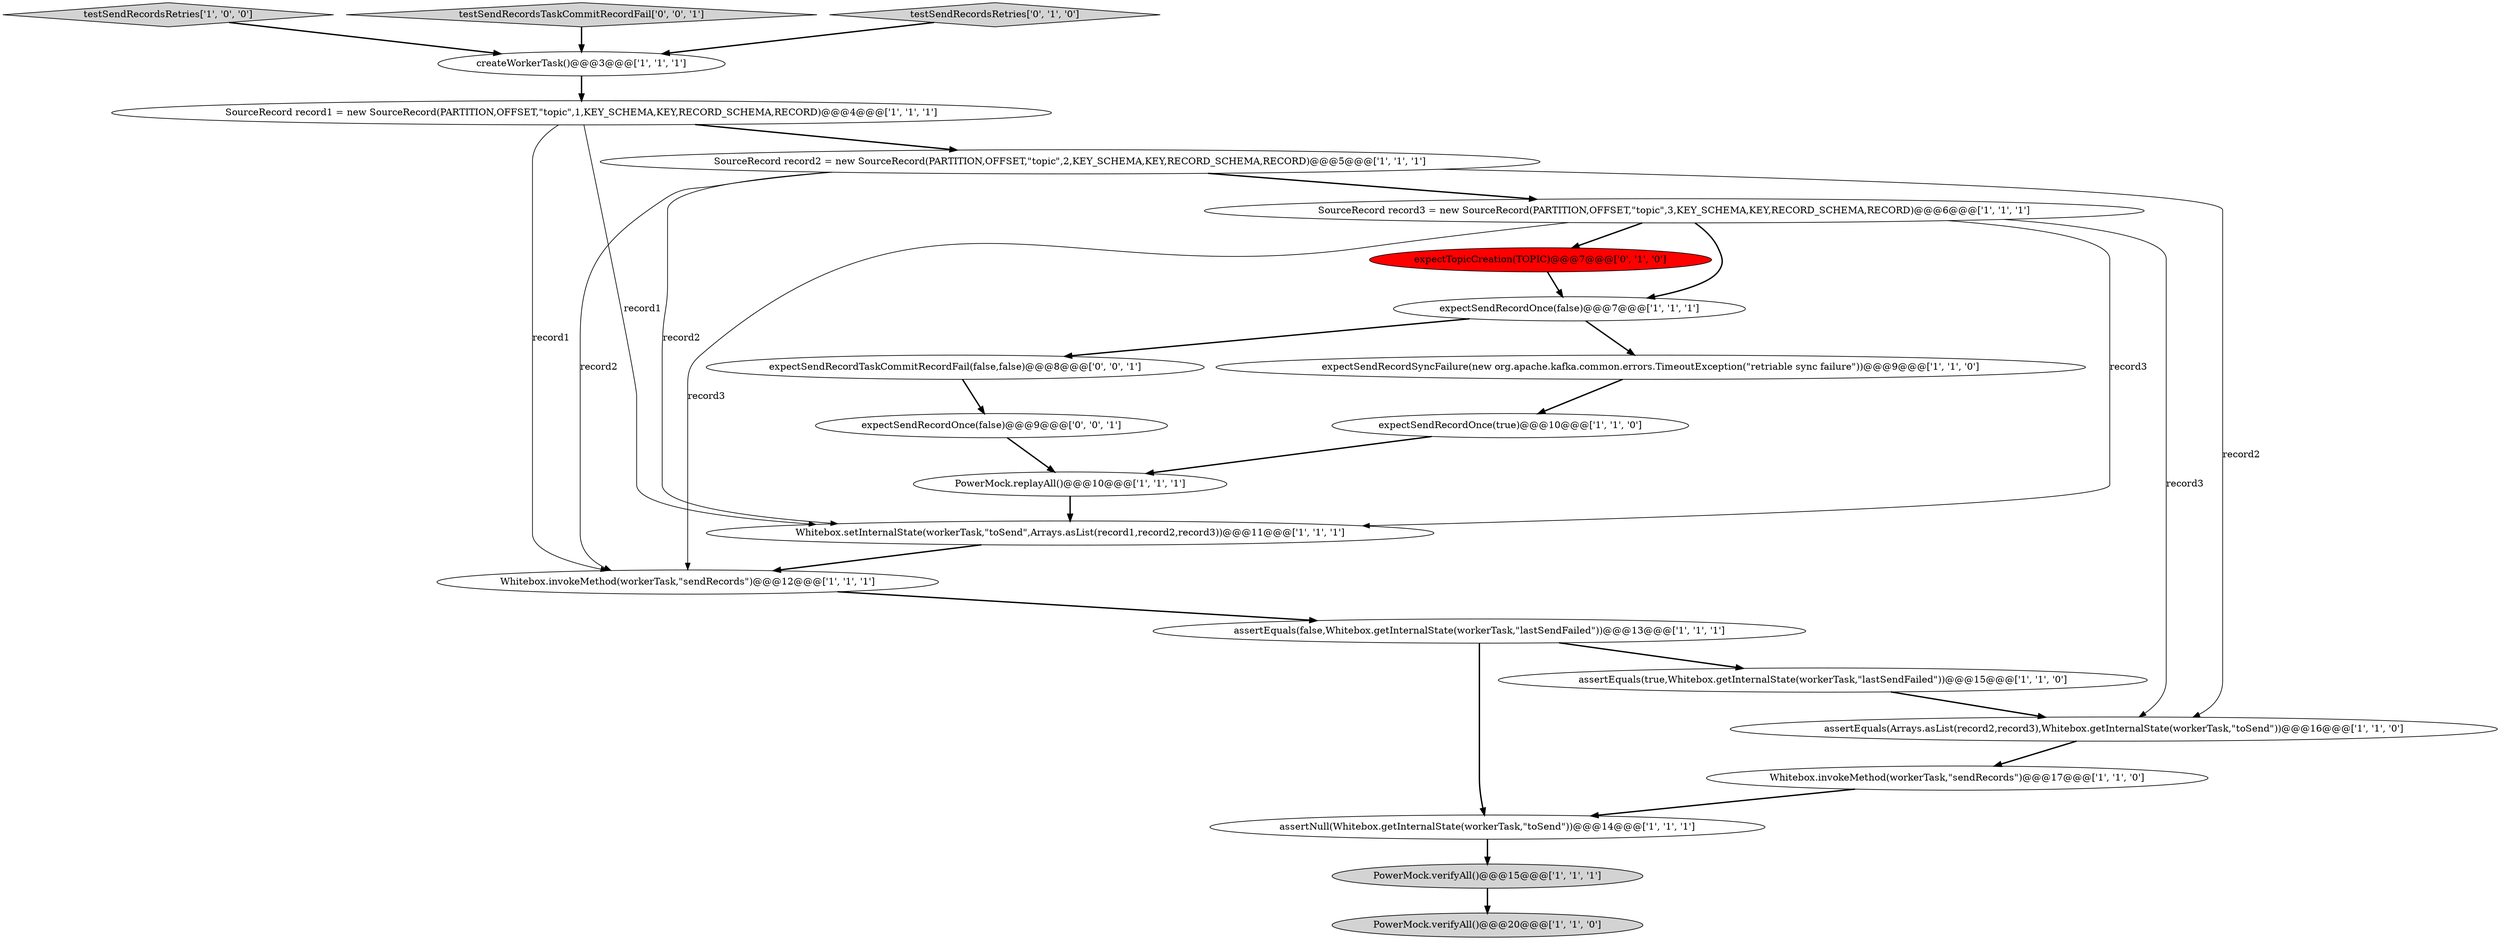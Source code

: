 digraph {
15 [style = filled, label = "SourceRecord record1 = new SourceRecord(PARTITION,OFFSET,\"topic\",1,KEY_SCHEMA,KEY,RECORD_SCHEMA,RECORD)@@@4@@@['1', '1', '1']", fillcolor = white, shape = ellipse image = "AAA0AAABBB1BBB"];
2 [style = filled, label = "PowerMock.replayAll()@@@10@@@['1', '1', '1']", fillcolor = white, shape = ellipse image = "AAA0AAABBB1BBB"];
6 [style = filled, label = "expectSendRecordOnce(true)@@@10@@@['1', '1', '0']", fillcolor = white, shape = ellipse image = "AAA0AAABBB1BBB"];
13 [style = filled, label = "PowerMock.verifyAll()@@@15@@@['1', '1', '1']", fillcolor = lightgray, shape = ellipse image = "AAA0AAABBB1BBB"];
7 [style = filled, label = "Whitebox.invokeMethod(workerTask,\"sendRecords\")@@@12@@@['1', '1', '1']", fillcolor = white, shape = ellipse image = "AAA0AAABBB1BBB"];
17 [style = filled, label = "PowerMock.verifyAll()@@@20@@@['1', '1', '0']", fillcolor = lightgray, shape = ellipse image = "AAA0AAABBB1BBB"];
22 [style = filled, label = "expectSendRecordOnce(false)@@@9@@@['0', '0', '1']", fillcolor = white, shape = ellipse image = "AAA0AAABBB3BBB"];
5 [style = filled, label = "assertEquals(Arrays.asList(record2,record3),Whitebox.getInternalState(workerTask,\"toSend\"))@@@16@@@['1', '1', '0']", fillcolor = white, shape = ellipse image = "AAA0AAABBB1BBB"];
21 [style = filled, label = "expectSendRecordTaskCommitRecordFail(false,false)@@@8@@@['0', '0', '1']", fillcolor = white, shape = ellipse image = "AAA0AAABBB3BBB"];
18 [style = filled, label = "expectTopicCreation(TOPIC)@@@7@@@['0', '1', '0']", fillcolor = red, shape = ellipse image = "AAA1AAABBB2BBB"];
14 [style = filled, label = "expectSendRecordSyncFailure(new org.apache.kafka.common.errors.TimeoutException(\"retriable sync failure\"))@@@9@@@['1', '1', '0']", fillcolor = white, shape = ellipse image = "AAA0AAABBB1BBB"];
1 [style = filled, label = "testSendRecordsRetries['1', '0', '0']", fillcolor = lightgray, shape = diamond image = "AAA0AAABBB1BBB"];
9 [style = filled, label = "SourceRecord record2 = new SourceRecord(PARTITION,OFFSET,\"topic\",2,KEY_SCHEMA,KEY,RECORD_SCHEMA,RECORD)@@@5@@@['1', '1', '1']", fillcolor = white, shape = ellipse image = "AAA0AAABBB1BBB"];
4 [style = filled, label = "assertEquals(true,Whitebox.getInternalState(workerTask,\"lastSendFailed\"))@@@15@@@['1', '1', '0']", fillcolor = white, shape = ellipse image = "AAA0AAABBB1BBB"];
8 [style = filled, label = "assertNull(Whitebox.getInternalState(workerTask,\"toSend\"))@@@14@@@['1', '1', '1']", fillcolor = white, shape = ellipse image = "AAA0AAABBB1BBB"];
11 [style = filled, label = "expectSendRecordOnce(false)@@@7@@@['1', '1', '1']", fillcolor = white, shape = ellipse image = "AAA0AAABBB1BBB"];
20 [style = filled, label = "testSendRecordsTaskCommitRecordFail['0', '0', '1']", fillcolor = lightgray, shape = diamond image = "AAA0AAABBB3BBB"];
19 [style = filled, label = "testSendRecordsRetries['0', '1', '0']", fillcolor = lightgray, shape = diamond image = "AAA0AAABBB2BBB"];
10 [style = filled, label = "SourceRecord record3 = new SourceRecord(PARTITION,OFFSET,\"topic\",3,KEY_SCHEMA,KEY,RECORD_SCHEMA,RECORD)@@@6@@@['1', '1', '1']", fillcolor = white, shape = ellipse image = "AAA0AAABBB1BBB"];
3 [style = filled, label = "assertEquals(false,Whitebox.getInternalState(workerTask,\"lastSendFailed\"))@@@13@@@['1', '1', '1']", fillcolor = white, shape = ellipse image = "AAA0AAABBB1BBB"];
12 [style = filled, label = "createWorkerTask()@@@3@@@['1', '1', '1']", fillcolor = white, shape = ellipse image = "AAA0AAABBB1BBB"];
16 [style = filled, label = "Whitebox.setInternalState(workerTask,\"toSend\",Arrays.asList(record1,record2,record3))@@@11@@@['1', '1', '1']", fillcolor = white, shape = ellipse image = "AAA0AAABBB1BBB"];
0 [style = filled, label = "Whitebox.invokeMethod(workerTask,\"sendRecords\")@@@17@@@['1', '1', '0']", fillcolor = white, shape = ellipse image = "AAA0AAABBB1BBB"];
10->18 [style = bold, label=""];
10->7 [style = solid, label="record3"];
22->2 [style = bold, label=""];
19->12 [style = bold, label=""];
11->14 [style = bold, label=""];
11->21 [style = bold, label=""];
18->11 [style = bold, label=""];
12->15 [style = bold, label=""];
16->7 [style = bold, label=""];
9->10 [style = bold, label=""];
15->16 [style = solid, label="record1"];
3->4 [style = bold, label=""];
7->3 [style = bold, label=""];
6->2 [style = bold, label=""];
13->17 [style = bold, label=""];
5->0 [style = bold, label=""];
15->7 [style = solid, label="record1"];
21->22 [style = bold, label=""];
15->9 [style = bold, label=""];
3->8 [style = bold, label=""];
20->12 [style = bold, label=""];
0->8 [style = bold, label=""];
1->12 [style = bold, label=""];
9->7 [style = solid, label="record2"];
9->5 [style = solid, label="record2"];
4->5 [style = bold, label=""];
10->16 [style = solid, label="record3"];
14->6 [style = bold, label=""];
10->5 [style = solid, label="record3"];
9->16 [style = solid, label="record2"];
8->13 [style = bold, label=""];
10->11 [style = bold, label=""];
2->16 [style = bold, label=""];
}
